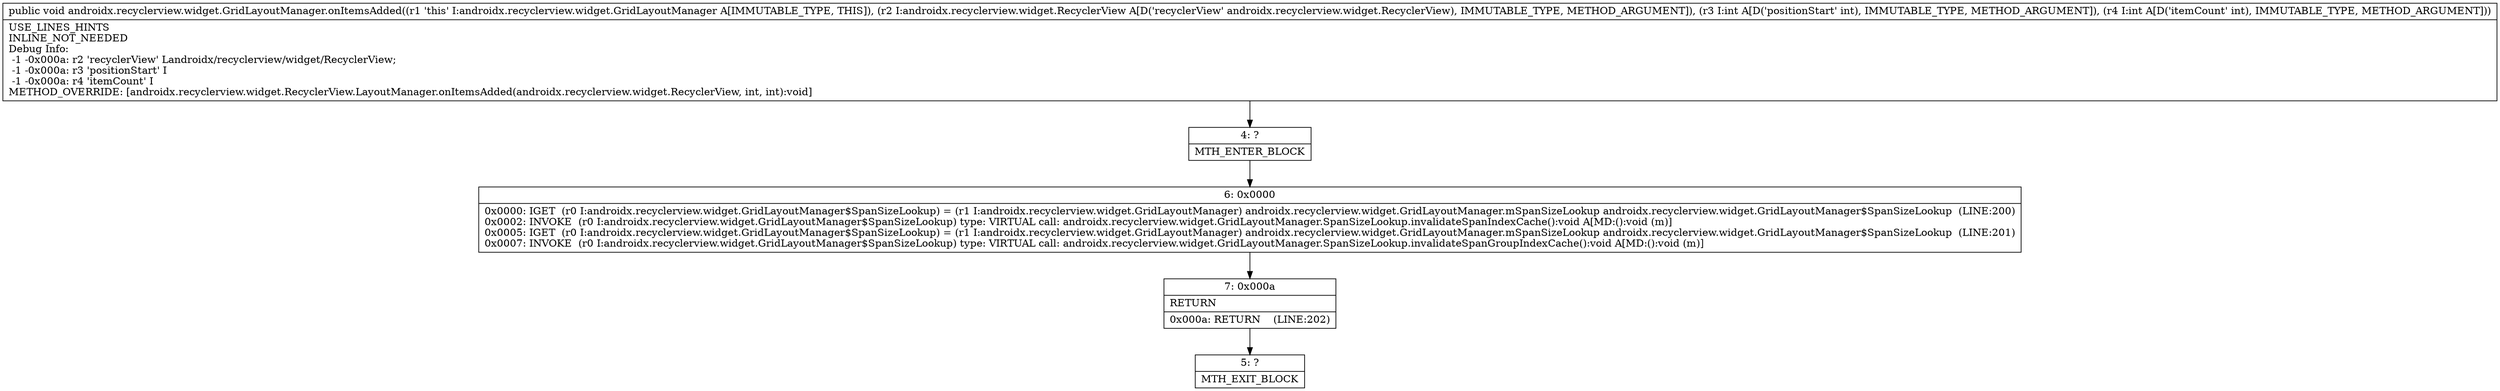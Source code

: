 digraph "CFG forandroidx.recyclerview.widget.GridLayoutManager.onItemsAdded(Landroidx\/recyclerview\/widget\/RecyclerView;II)V" {
Node_4 [shape=record,label="{4\:\ ?|MTH_ENTER_BLOCK\l}"];
Node_6 [shape=record,label="{6\:\ 0x0000|0x0000: IGET  (r0 I:androidx.recyclerview.widget.GridLayoutManager$SpanSizeLookup) = (r1 I:androidx.recyclerview.widget.GridLayoutManager) androidx.recyclerview.widget.GridLayoutManager.mSpanSizeLookup androidx.recyclerview.widget.GridLayoutManager$SpanSizeLookup  (LINE:200)\l0x0002: INVOKE  (r0 I:androidx.recyclerview.widget.GridLayoutManager$SpanSizeLookup) type: VIRTUAL call: androidx.recyclerview.widget.GridLayoutManager.SpanSizeLookup.invalidateSpanIndexCache():void A[MD:():void (m)]\l0x0005: IGET  (r0 I:androidx.recyclerview.widget.GridLayoutManager$SpanSizeLookup) = (r1 I:androidx.recyclerview.widget.GridLayoutManager) androidx.recyclerview.widget.GridLayoutManager.mSpanSizeLookup androidx.recyclerview.widget.GridLayoutManager$SpanSizeLookup  (LINE:201)\l0x0007: INVOKE  (r0 I:androidx.recyclerview.widget.GridLayoutManager$SpanSizeLookup) type: VIRTUAL call: androidx.recyclerview.widget.GridLayoutManager.SpanSizeLookup.invalidateSpanGroupIndexCache():void A[MD:():void (m)]\l}"];
Node_7 [shape=record,label="{7\:\ 0x000a|RETURN\l|0x000a: RETURN    (LINE:202)\l}"];
Node_5 [shape=record,label="{5\:\ ?|MTH_EXIT_BLOCK\l}"];
MethodNode[shape=record,label="{public void androidx.recyclerview.widget.GridLayoutManager.onItemsAdded((r1 'this' I:androidx.recyclerview.widget.GridLayoutManager A[IMMUTABLE_TYPE, THIS]), (r2 I:androidx.recyclerview.widget.RecyclerView A[D('recyclerView' androidx.recyclerview.widget.RecyclerView), IMMUTABLE_TYPE, METHOD_ARGUMENT]), (r3 I:int A[D('positionStart' int), IMMUTABLE_TYPE, METHOD_ARGUMENT]), (r4 I:int A[D('itemCount' int), IMMUTABLE_TYPE, METHOD_ARGUMENT]))  | USE_LINES_HINTS\lINLINE_NOT_NEEDED\lDebug Info:\l  \-1 \-0x000a: r2 'recyclerView' Landroidx\/recyclerview\/widget\/RecyclerView;\l  \-1 \-0x000a: r3 'positionStart' I\l  \-1 \-0x000a: r4 'itemCount' I\lMETHOD_OVERRIDE: [androidx.recyclerview.widget.RecyclerView.LayoutManager.onItemsAdded(androidx.recyclerview.widget.RecyclerView, int, int):void]\l}"];
MethodNode -> Node_4;Node_4 -> Node_6;
Node_6 -> Node_7;
Node_7 -> Node_5;
}

